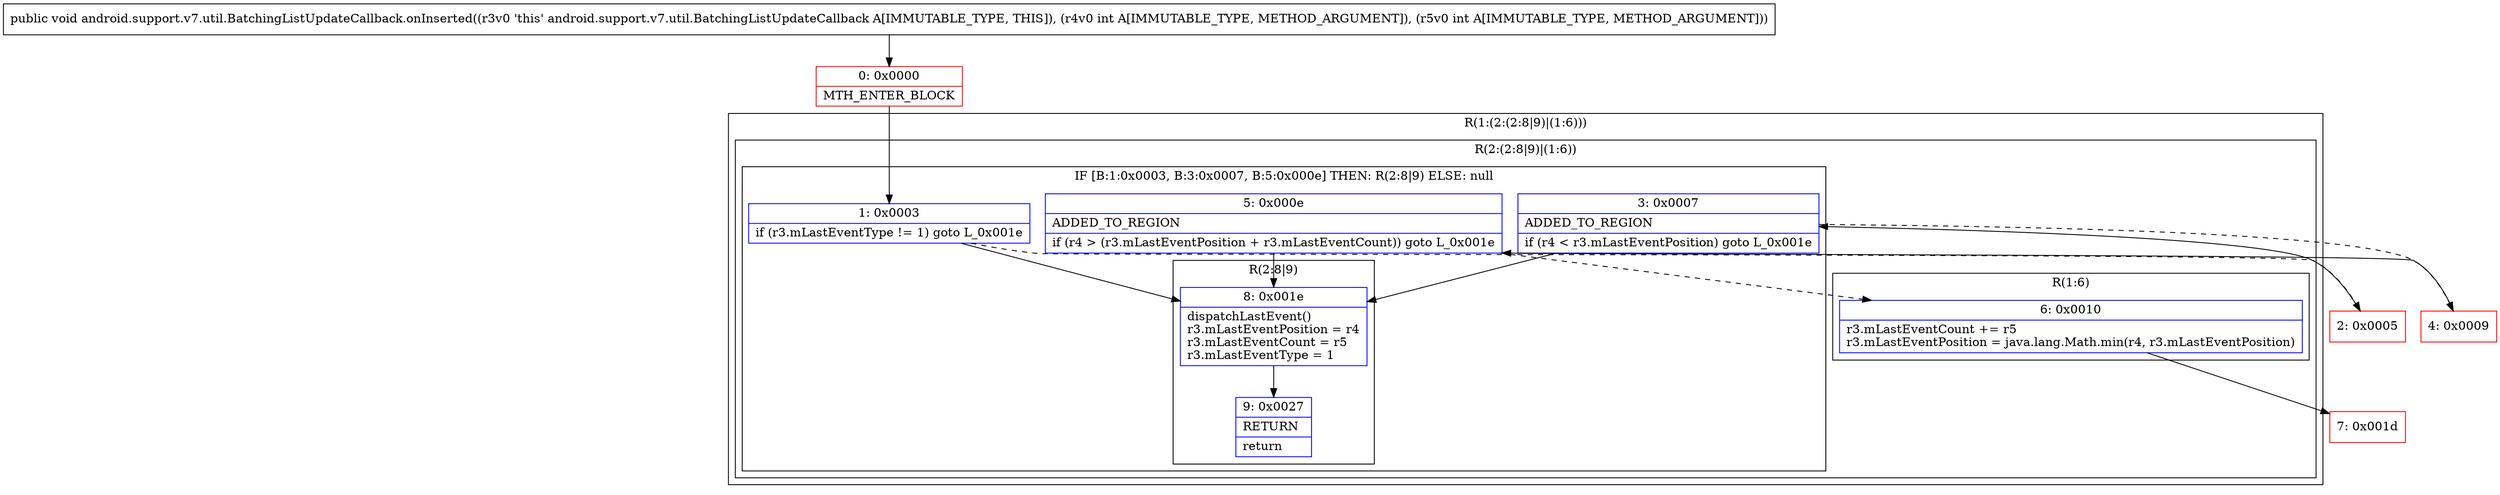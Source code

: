 digraph "CFG forandroid.support.v7.util.BatchingListUpdateCallback.onInserted(II)V" {
subgraph cluster_Region_301334334 {
label = "R(1:(2:(2:8|9)|(1:6)))";
node [shape=record,color=blue];
subgraph cluster_Region_10068111 {
label = "R(2:(2:8|9)|(1:6))";
node [shape=record,color=blue];
subgraph cluster_IfRegion_516722328 {
label = "IF [B:1:0x0003, B:3:0x0007, B:5:0x000e] THEN: R(2:8|9) ELSE: null";
node [shape=record,color=blue];
Node_1 [shape=record,label="{1\:\ 0x0003|if (r3.mLastEventType != 1) goto L_0x001e\l}"];
Node_3 [shape=record,label="{3\:\ 0x0007|ADDED_TO_REGION\l|if (r4 \< r3.mLastEventPosition) goto L_0x001e\l}"];
Node_5 [shape=record,label="{5\:\ 0x000e|ADDED_TO_REGION\l|if (r4 \> (r3.mLastEventPosition + r3.mLastEventCount)) goto L_0x001e\l}"];
subgraph cluster_Region_53289114 {
label = "R(2:8|9)";
node [shape=record,color=blue];
Node_8 [shape=record,label="{8\:\ 0x001e|dispatchLastEvent()\lr3.mLastEventPosition = r4\lr3.mLastEventCount = r5\lr3.mLastEventType = 1\l}"];
Node_9 [shape=record,label="{9\:\ 0x0027|RETURN\l|return\l}"];
}
}
subgraph cluster_Region_1033843662 {
label = "R(1:6)";
node [shape=record,color=blue];
Node_6 [shape=record,label="{6\:\ 0x0010|r3.mLastEventCount += r5\lr3.mLastEventPosition = java.lang.Math.min(r4, r3.mLastEventPosition)\l}"];
}
}
}
Node_0 [shape=record,color=red,label="{0\:\ 0x0000|MTH_ENTER_BLOCK\l}"];
Node_2 [shape=record,color=red,label="{2\:\ 0x0005}"];
Node_4 [shape=record,color=red,label="{4\:\ 0x0009}"];
Node_7 [shape=record,color=red,label="{7\:\ 0x001d}"];
MethodNode[shape=record,label="{public void android.support.v7.util.BatchingListUpdateCallback.onInserted((r3v0 'this' android.support.v7.util.BatchingListUpdateCallback A[IMMUTABLE_TYPE, THIS]), (r4v0 int A[IMMUTABLE_TYPE, METHOD_ARGUMENT]), (r5v0 int A[IMMUTABLE_TYPE, METHOD_ARGUMENT])) }"];
MethodNode -> Node_0;
Node_1 -> Node_2[style=dashed];
Node_1 -> Node_8;
Node_3 -> Node_4[style=dashed];
Node_3 -> Node_8;
Node_5 -> Node_6[style=dashed];
Node_5 -> Node_8;
Node_8 -> Node_9;
Node_6 -> Node_7;
Node_0 -> Node_1;
Node_2 -> Node_3;
Node_4 -> Node_5;
}

